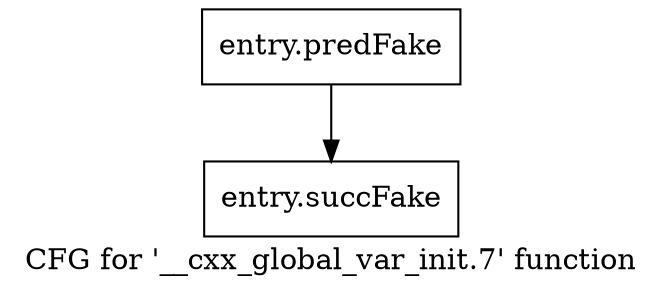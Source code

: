 digraph "CFG for '__cxx_global_var_init.7' function" {
	label="CFG for '__cxx_global_var_init.7' function";

	Node0x475e080 [shape=record,filename="/tools/Xilinx/Vitis_HLS/2023.1/tps/lnx64/gcc-8.3.0/lib/gcc/x86_64-pc-linux-gnu/8.3.0/../../../../include/c++/8.3.0/iostream",linenumber="74",label="{entry.predFake}"];
	Node0x475e080 -> Node0x47b0a70[ callList="" memoryops="" filename="/tools/Xilinx/Vitis_HLS/2023.1/tps/lnx64/gcc-8.3.0/lib/gcc/x86_64-pc-linux-gnu/8.3.0/../../../../include/c++/8.3.0/iostream" execusionnum="0"];
	Node0x47b0a70 [shape=record,filename="/tools/Xilinx/Vitis_HLS/2023.1/tps/lnx64/gcc-8.3.0/lib/gcc/x86_64-pc-linux-gnu/8.3.0/../../../../include/c++/8.3.0/iostream",linenumber="74",label="{entry.succFake}"];
}
